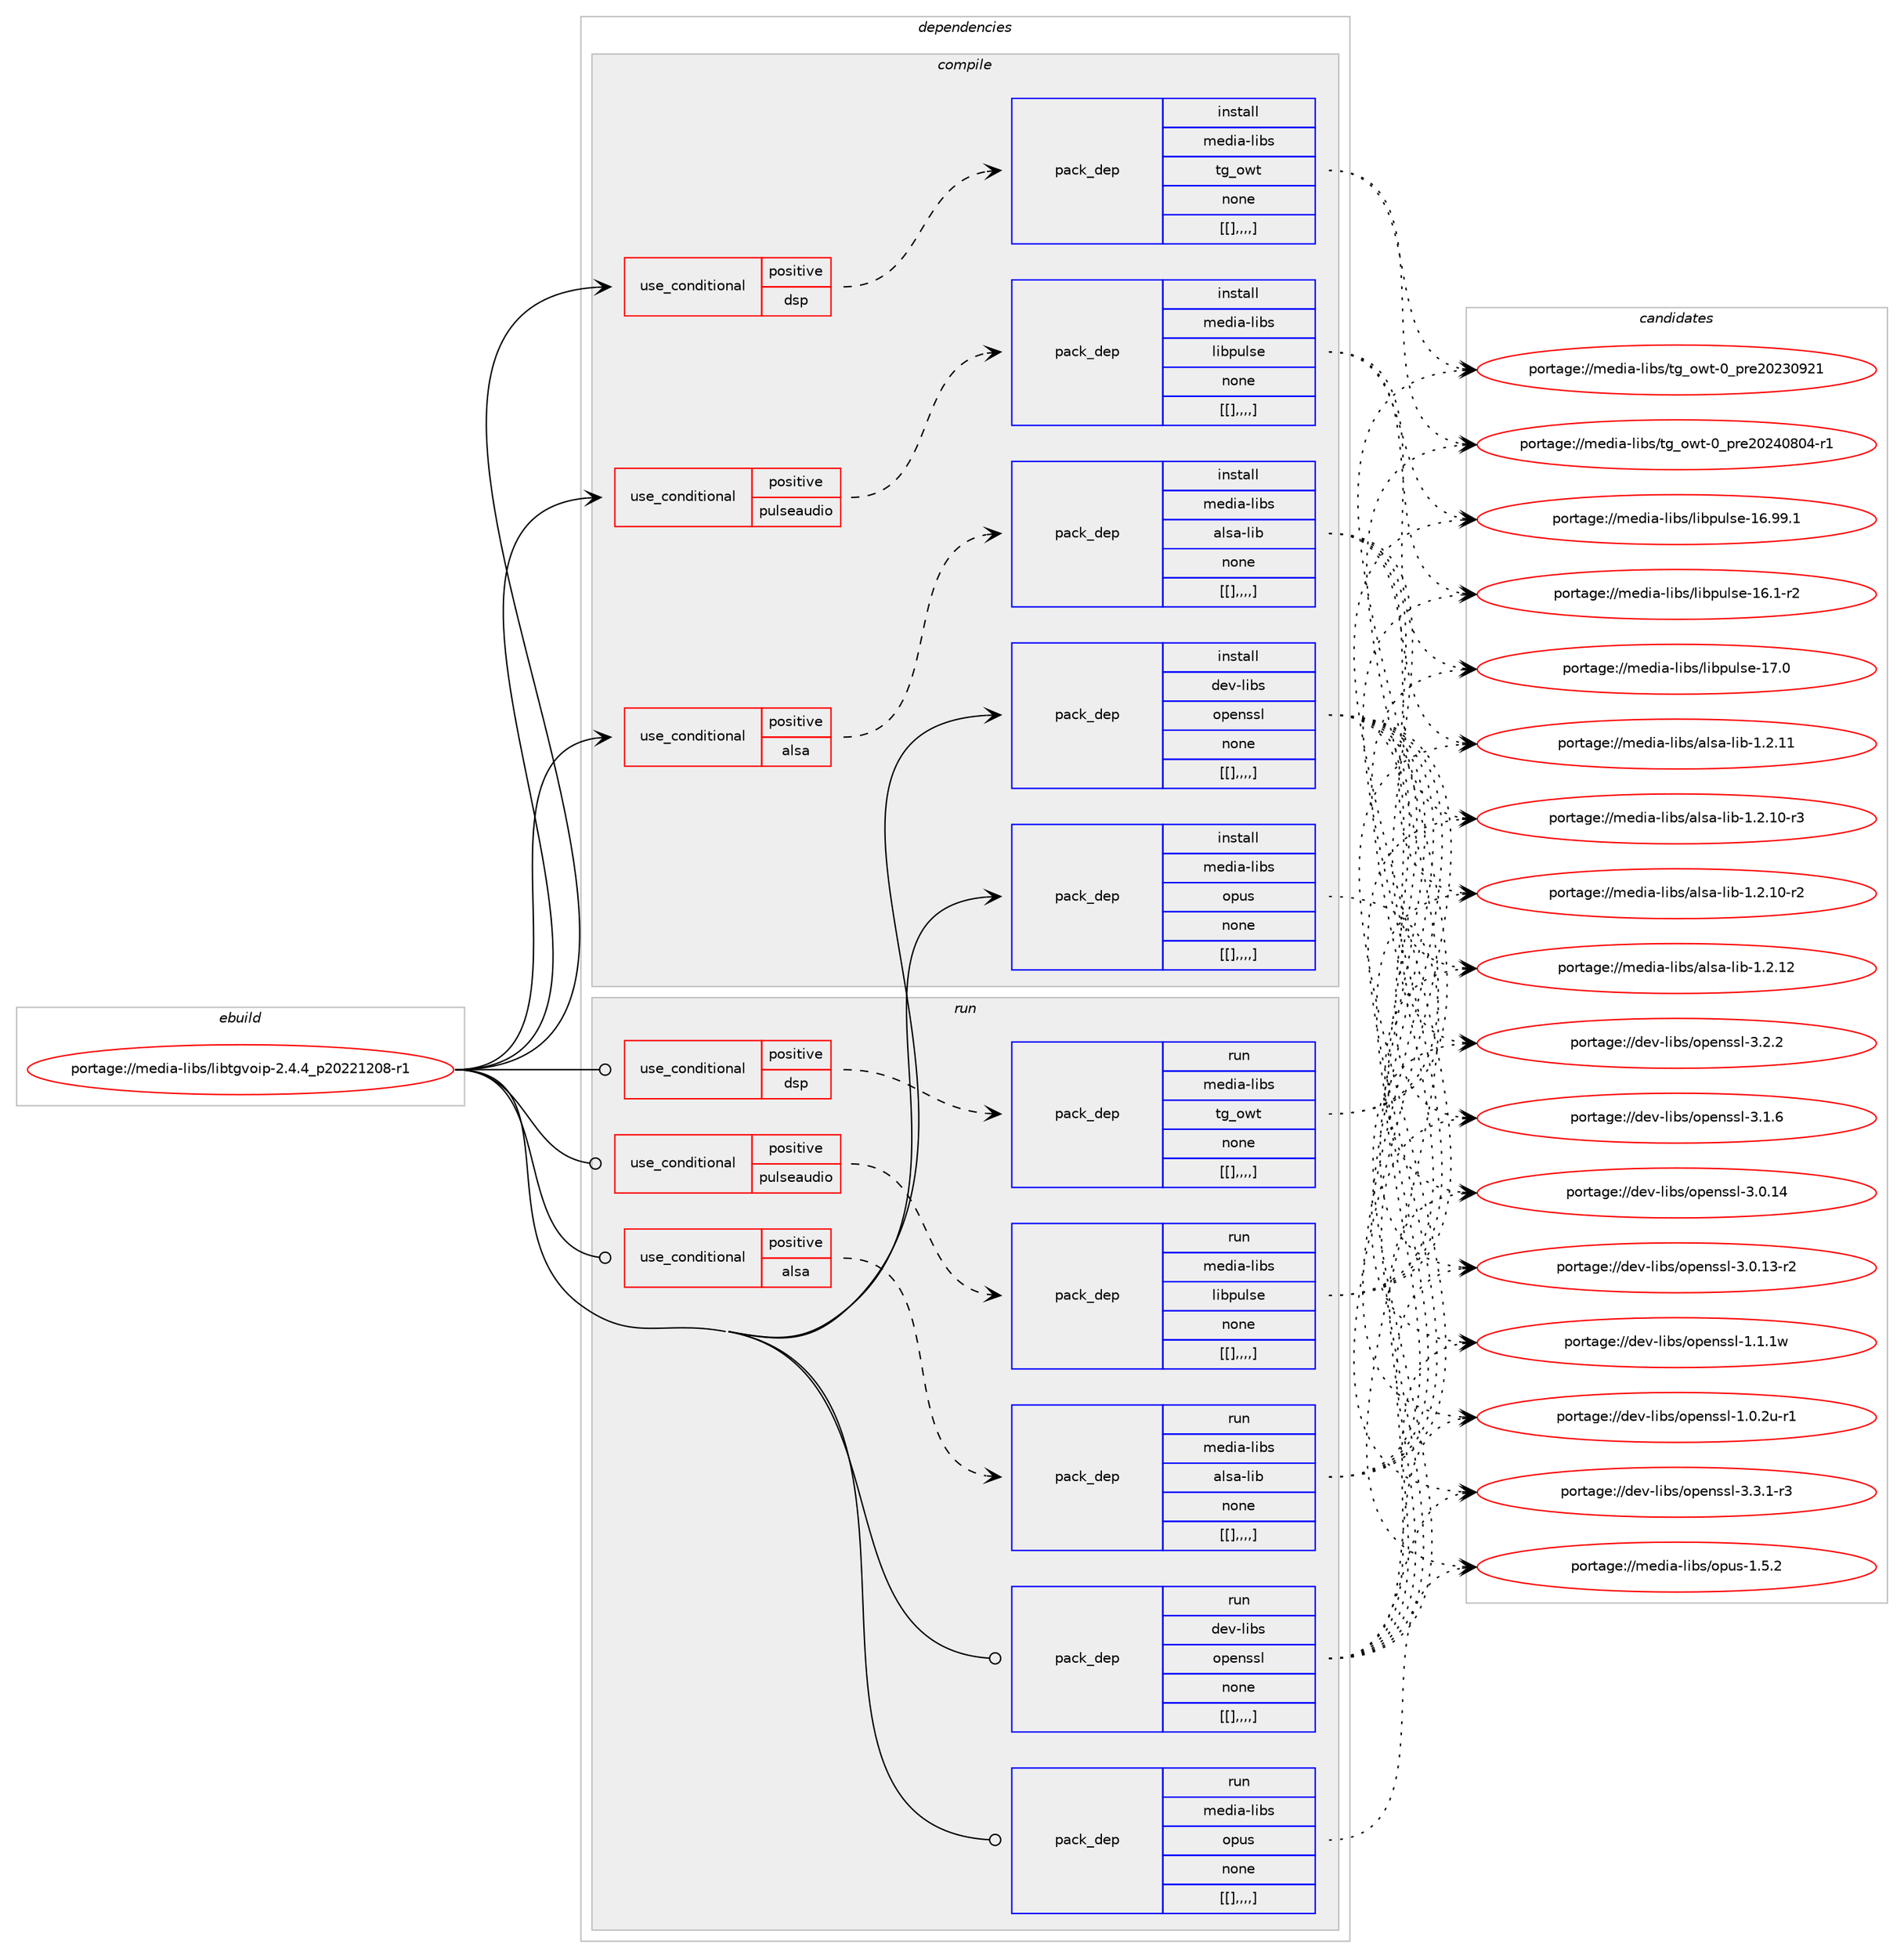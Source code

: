 digraph prolog {

# *************
# Graph options
# *************

newrank=true;
concentrate=true;
compound=true;
graph [rankdir=LR,fontname=Helvetica,fontsize=10,ranksep=1.5];#, ranksep=2.5, nodesep=0.2];
edge  [arrowhead=vee];
node  [fontname=Helvetica,fontsize=10];

# **********
# The ebuild
# **********

subgraph cluster_leftcol {
color=gray;
label=<<i>ebuild</i>>;
id [label="portage://media-libs/libtgvoip-2.4.4_p20221208-r1", color=red, width=4, href="../media-libs/libtgvoip-2.4.4_p20221208-r1.svg"];
}

# ****************
# The dependencies
# ****************

subgraph cluster_midcol {
color=gray;
label=<<i>dependencies</i>>;
subgraph cluster_compile {
fillcolor="#eeeeee";
style=filled;
label=<<i>compile</i>>;
subgraph cond79546 {
dependency317164 [label=<<TABLE BORDER="0" CELLBORDER="1" CELLSPACING="0" CELLPADDING="4"><TR><TD ROWSPAN="3" CELLPADDING="10">use_conditional</TD></TR><TR><TD>positive</TD></TR><TR><TD>alsa</TD></TR></TABLE>>, shape=none, color=red];
subgraph pack235083 {
dependency317165 [label=<<TABLE BORDER="0" CELLBORDER="1" CELLSPACING="0" CELLPADDING="4" WIDTH="220"><TR><TD ROWSPAN="6" CELLPADDING="30">pack_dep</TD></TR><TR><TD WIDTH="110">install</TD></TR><TR><TD>media-libs</TD></TR><TR><TD>alsa-lib</TD></TR><TR><TD>none</TD></TR><TR><TD>[[],,,,]</TD></TR></TABLE>>, shape=none, color=blue];
}
dependency317164:e -> dependency317165:w [weight=20,style="dashed",arrowhead="vee"];
}
id:e -> dependency317164:w [weight=20,style="solid",arrowhead="vee"];
subgraph cond79547 {
dependency317166 [label=<<TABLE BORDER="0" CELLBORDER="1" CELLSPACING="0" CELLPADDING="4"><TR><TD ROWSPAN="3" CELLPADDING="10">use_conditional</TD></TR><TR><TD>positive</TD></TR><TR><TD>dsp</TD></TR></TABLE>>, shape=none, color=red];
subgraph pack235084 {
dependency317167 [label=<<TABLE BORDER="0" CELLBORDER="1" CELLSPACING="0" CELLPADDING="4" WIDTH="220"><TR><TD ROWSPAN="6" CELLPADDING="30">pack_dep</TD></TR><TR><TD WIDTH="110">install</TD></TR><TR><TD>media-libs</TD></TR><TR><TD>tg_owt</TD></TR><TR><TD>none</TD></TR><TR><TD>[[],,,,]</TD></TR></TABLE>>, shape=none, color=blue];
}
dependency317166:e -> dependency317167:w [weight=20,style="dashed",arrowhead="vee"];
}
id:e -> dependency317166:w [weight=20,style="solid",arrowhead="vee"];
subgraph cond79548 {
dependency317168 [label=<<TABLE BORDER="0" CELLBORDER="1" CELLSPACING="0" CELLPADDING="4"><TR><TD ROWSPAN="3" CELLPADDING="10">use_conditional</TD></TR><TR><TD>positive</TD></TR><TR><TD>pulseaudio</TD></TR></TABLE>>, shape=none, color=red];
subgraph pack235085 {
dependency317169 [label=<<TABLE BORDER="0" CELLBORDER="1" CELLSPACING="0" CELLPADDING="4" WIDTH="220"><TR><TD ROWSPAN="6" CELLPADDING="30">pack_dep</TD></TR><TR><TD WIDTH="110">install</TD></TR><TR><TD>media-libs</TD></TR><TR><TD>libpulse</TD></TR><TR><TD>none</TD></TR><TR><TD>[[],,,,]</TD></TR></TABLE>>, shape=none, color=blue];
}
dependency317168:e -> dependency317169:w [weight=20,style="dashed",arrowhead="vee"];
}
id:e -> dependency317168:w [weight=20,style="solid",arrowhead="vee"];
subgraph pack235086 {
dependency317170 [label=<<TABLE BORDER="0" CELLBORDER="1" CELLSPACING="0" CELLPADDING="4" WIDTH="220"><TR><TD ROWSPAN="6" CELLPADDING="30">pack_dep</TD></TR><TR><TD WIDTH="110">install</TD></TR><TR><TD>dev-libs</TD></TR><TR><TD>openssl</TD></TR><TR><TD>none</TD></TR><TR><TD>[[],,,,]</TD></TR></TABLE>>, shape=none, color=blue];
}
id:e -> dependency317170:w [weight=20,style="solid",arrowhead="vee"];
subgraph pack235087 {
dependency317171 [label=<<TABLE BORDER="0" CELLBORDER="1" CELLSPACING="0" CELLPADDING="4" WIDTH="220"><TR><TD ROWSPAN="6" CELLPADDING="30">pack_dep</TD></TR><TR><TD WIDTH="110">install</TD></TR><TR><TD>media-libs</TD></TR><TR><TD>opus</TD></TR><TR><TD>none</TD></TR><TR><TD>[[],,,,]</TD></TR></TABLE>>, shape=none, color=blue];
}
id:e -> dependency317171:w [weight=20,style="solid",arrowhead="vee"];
}
subgraph cluster_compileandrun {
fillcolor="#eeeeee";
style=filled;
label=<<i>compile and run</i>>;
}
subgraph cluster_run {
fillcolor="#eeeeee";
style=filled;
label=<<i>run</i>>;
subgraph cond79549 {
dependency317172 [label=<<TABLE BORDER="0" CELLBORDER="1" CELLSPACING="0" CELLPADDING="4"><TR><TD ROWSPAN="3" CELLPADDING="10">use_conditional</TD></TR><TR><TD>positive</TD></TR><TR><TD>alsa</TD></TR></TABLE>>, shape=none, color=red];
subgraph pack235088 {
dependency317173 [label=<<TABLE BORDER="0" CELLBORDER="1" CELLSPACING="0" CELLPADDING="4" WIDTH="220"><TR><TD ROWSPAN="6" CELLPADDING="30">pack_dep</TD></TR><TR><TD WIDTH="110">run</TD></TR><TR><TD>media-libs</TD></TR><TR><TD>alsa-lib</TD></TR><TR><TD>none</TD></TR><TR><TD>[[],,,,]</TD></TR></TABLE>>, shape=none, color=blue];
}
dependency317172:e -> dependency317173:w [weight=20,style="dashed",arrowhead="vee"];
}
id:e -> dependency317172:w [weight=20,style="solid",arrowhead="odot"];
subgraph cond79550 {
dependency317174 [label=<<TABLE BORDER="0" CELLBORDER="1" CELLSPACING="0" CELLPADDING="4"><TR><TD ROWSPAN="3" CELLPADDING="10">use_conditional</TD></TR><TR><TD>positive</TD></TR><TR><TD>dsp</TD></TR></TABLE>>, shape=none, color=red];
subgraph pack235089 {
dependency317175 [label=<<TABLE BORDER="0" CELLBORDER="1" CELLSPACING="0" CELLPADDING="4" WIDTH="220"><TR><TD ROWSPAN="6" CELLPADDING="30">pack_dep</TD></TR><TR><TD WIDTH="110">run</TD></TR><TR><TD>media-libs</TD></TR><TR><TD>tg_owt</TD></TR><TR><TD>none</TD></TR><TR><TD>[[],,,,]</TD></TR></TABLE>>, shape=none, color=blue];
}
dependency317174:e -> dependency317175:w [weight=20,style="dashed",arrowhead="vee"];
}
id:e -> dependency317174:w [weight=20,style="solid",arrowhead="odot"];
subgraph cond79551 {
dependency317176 [label=<<TABLE BORDER="0" CELLBORDER="1" CELLSPACING="0" CELLPADDING="4"><TR><TD ROWSPAN="3" CELLPADDING="10">use_conditional</TD></TR><TR><TD>positive</TD></TR><TR><TD>pulseaudio</TD></TR></TABLE>>, shape=none, color=red];
subgraph pack235090 {
dependency317177 [label=<<TABLE BORDER="0" CELLBORDER="1" CELLSPACING="0" CELLPADDING="4" WIDTH="220"><TR><TD ROWSPAN="6" CELLPADDING="30">pack_dep</TD></TR><TR><TD WIDTH="110">run</TD></TR><TR><TD>media-libs</TD></TR><TR><TD>libpulse</TD></TR><TR><TD>none</TD></TR><TR><TD>[[],,,,]</TD></TR></TABLE>>, shape=none, color=blue];
}
dependency317176:e -> dependency317177:w [weight=20,style="dashed",arrowhead="vee"];
}
id:e -> dependency317176:w [weight=20,style="solid",arrowhead="odot"];
subgraph pack235091 {
dependency317178 [label=<<TABLE BORDER="0" CELLBORDER="1" CELLSPACING="0" CELLPADDING="4" WIDTH="220"><TR><TD ROWSPAN="6" CELLPADDING="30">pack_dep</TD></TR><TR><TD WIDTH="110">run</TD></TR><TR><TD>dev-libs</TD></TR><TR><TD>openssl</TD></TR><TR><TD>none</TD></TR><TR><TD>[[],,,,]</TD></TR></TABLE>>, shape=none, color=blue];
}
id:e -> dependency317178:w [weight=20,style="solid",arrowhead="odot"];
subgraph pack235092 {
dependency317179 [label=<<TABLE BORDER="0" CELLBORDER="1" CELLSPACING="0" CELLPADDING="4" WIDTH="220"><TR><TD ROWSPAN="6" CELLPADDING="30">pack_dep</TD></TR><TR><TD WIDTH="110">run</TD></TR><TR><TD>media-libs</TD></TR><TR><TD>opus</TD></TR><TR><TD>none</TD></TR><TR><TD>[[],,,,]</TD></TR></TABLE>>, shape=none, color=blue];
}
id:e -> dependency317179:w [weight=20,style="solid",arrowhead="odot"];
}
}

# **************
# The candidates
# **************

subgraph cluster_choices {
rank=same;
color=gray;
label=<<i>candidates</i>>;

subgraph choice235083 {
color=black;
nodesep=1;
choice109101100105974510810598115479710811597451081059845494650464950 [label="portage://media-libs/alsa-lib-1.2.12", color=red, width=4,href="../media-libs/alsa-lib-1.2.12.svg"];
choice109101100105974510810598115479710811597451081059845494650464949 [label="portage://media-libs/alsa-lib-1.2.11", color=red, width=4,href="../media-libs/alsa-lib-1.2.11.svg"];
choice1091011001059745108105981154797108115974510810598454946504649484511451 [label="portage://media-libs/alsa-lib-1.2.10-r3", color=red, width=4,href="../media-libs/alsa-lib-1.2.10-r3.svg"];
choice1091011001059745108105981154797108115974510810598454946504649484511450 [label="portage://media-libs/alsa-lib-1.2.10-r2", color=red, width=4,href="../media-libs/alsa-lib-1.2.10-r2.svg"];
dependency317165:e -> choice109101100105974510810598115479710811597451081059845494650464950:w [style=dotted,weight="100"];
dependency317165:e -> choice109101100105974510810598115479710811597451081059845494650464949:w [style=dotted,weight="100"];
dependency317165:e -> choice1091011001059745108105981154797108115974510810598454946504649484511451:w [style=dotted,weight="100"];
dependency317165:e -> choice1091011001059745108105981154797108115974510810598454946504649484511450:w [style=dotted,weight="100"];
}
subgraph choice235084 {
color=black;
nodesep=1;
choice109101100105974510810598115471161039511111911645489511211410150485052485648524511449 [label="portage://media-libs/tg_owt-0_pre20240804-r1", color=red, width=4,href="../media-libs/tg_owt-0_pre20240804-r1.svg"];
choice10910110010597451081059811547116103951111191164548951121141015048505148575049 [label="portage://media-libs/tg_owt-0_pre20230921", color=red, width=4,href="../media-libs/tg_owt-0_pre20230921.svg"];
dependency317167:e -> choice109101100105974510810598115471161039511111911645489511211410150485052485648524511449:w [style=dotted,weight="100"];
dependency317167:e -> choice10910110010597451081059811547116103951111191164548951121141015048505148575049:w [style=dotted,weight="100"];
}
subgraph choice235085 {
color=black;
nodesep=1;
choice10910110010597451081059811547108105981121171081151014549554648 [label="portage://media-libs/libpulse-17.0", color=red, width=4,href="../media-libs/libpulse-17.0.svg"];
choice10910110010597451081059811547108105981121171081151014549544657574649 [label="portage://media-libs/libpulse-16.99.1", color=red, width=4,href="../media-libs/libpulse-16.99.1.svg"];
choice109101100105974510810598115471081059811211710811510145495446494511450 [label="portage://media-libs/libpulse-16.1-r2", color=red, width=4,href="../media-libs/libpulse-16.1-r2.svg"];
dependency317169:e -> choice10910110010597451081059811547108105981121171081151014549554648:w [style=dotted,weight="100"];
dependency317169:e -> choice10910110010597451081059811547108105981121171081151014549544657574649:w [style=dotted,weight="100"];
dependency317169:e -> choice109101100105974510810598115471081059811211710811510145495446494511450:w [style=dotted,weight="100"];
}
subgraph choice235086 {
color=black;
nodesep=1;
choice1001011184510810598115471111121011101151151084551465146494511451 [label="portage://dev-libs/openssl-3.3.1-r3", color=red, width=4,href="../dev-libs/openssl-3.3.1-r3.svg"];
choice100101118451081059811547111112101110115115108455146504650 [label="portage://dev-libs/openssl-3.2.2", color=red, width=4,href="../dev-libs/openssl-3.2.2.svg"];
choice100101118451081059811547111112101110115115108455146494654 [label="portage://dev-libs/openssl-3.1.6", color=red, width=4,href="../dev-libs/openssl-3.1.6.svg"];
choice10010111845108105981154711111210111011511510845514648464952 [label="portage://dev-libs/openssl-3.0.14", color=red, width=4,href="../dev-libs/openssl-3.0.14.svg"];
choice100101118451081059811547111112101110115115108455146484649514511450 [label="portage://dev-libs/openssl-3.0.13-r2", color=red, width=4,href="../dev-libs/openssl-3.0.13-r2.svg"];
choice100101118451081059811547111112101110115115108454946494649119 [label="portage://dev-libs/openssl-1.1.1w", color=red, width=4,href="../dev-libs/openssl-1.1.1w.svg"];
choice1001011184510810598115471111121011101151151084549464846501174511449 [label="portage://dev-libs/openssl-1.0.2u-r1", color=red, width=4,href="../dev-libs/openssl-1.0.2u-r1.svg"];
dependency317170:e -> choice1001011184510810598115471111121011101151151084551465146494511451:w [style=dotted,weight="100"];
dependency317170:e -> choice100101118451081059811547111112101110115115108455146504650:w [style=dotted,weight="100"];
dependency317170:e -> choice100101118451081059811547111112101110115115108455146494654:w [style=dotted,weight="100"];
dependency317170:e -> choice10010111845108105981154711111210111011511510845514648464952:w [style=dotted,weight="100"];
dependency317170:e -> choice100101118451081059811547111112101110115115108455146484649514511450:w [style=dotted,weight="100"];
dependency317170:e -> choice100101118451081059811547111112101110115115108454946494649119:w [style=dotted,weight="100"];
dependency317170:e -> choice1001011184510810598115471111121011101151151084549464846501174511449:w [style=dotted,weight="100"];
}
subgraph choice235087 {
color=black;
nodesep=1;
choice10910110010597451081059811547111112117115454946534650 [label="portage://media-libs/opus-1.5.2", color=red, width=4,href="../media-libs/opus-1.5.2.svg"];
dependency317171:e -> choice10910110010597451081059811547111112117115454946534650:w [style=dotted,weight="100"];
}
subgraph choice235088 {
color=black;
nodesep=1;
choice109101100105974510810598115479710811597451081059845494650464950 [label="portage://media-libs/alsa-lib-1.2.12", color=red, width=4,href="../media-libs/alsa-lib-1.2.12.svg"];
choice109101100105974510810598115479710811597451081059845494650464949 [label="portage://media-libs/alsa-lib-1.2.11", color=red, width=4,href="../media-libs/alsa-lib-1.2.11.svg"];
choice1091011001059745108105981154797108115974510810598454946504649484511451 [label="portage://media-libs/alsa-lib-1.2.10-r3", color=red, width=4,href="../media-libs/alsa-lib-1.2.10-r3.svg"];
choice1091011001059745108105981154797108115974510810598454946504649484511450 [label="portage://media-libs/alsa-lib-1.2.10-r2", color=red, width=4,href="../media-libs/alsa-lib-1.2.10-r2.svg"];
dependency317173:e -> choice109101100105974510810598115479710811597451081059845494650464950:w [style=dotted,weight="100"];
dependency317173:e -> choice109101100105974510810598115479710811597451081059845494650464949:w [style=dotted,weight="100"];
dependency317173:e -> choice1091011001059745108105981154797108115974510810598454946504649484511451:w [style=dotted,weight="100"];
dependency317173:e -> choice1091011001059745108105981154797108115974510810598454946504649484511450:w [style=dotted,weight="100"];
}
subgraph choice235089 {
color=black;
nodesep=1;
choice109101100105974510810598115471161039511111911645489511211410150485052485648524511449 [label="portage://media-libs/tg_owt-0_pre20240804-r1", color=red, width=4,href="../media-libs/tg_owt-0_pre20240804-r1.svg"];
choice10910110010597451081059811547116103951111191164548951121141015048505148575049 [label="portage://media-libs/tg_owt-0_pre20230921", color=red, width=4,href="../media-libs/tg_owt-0_pre20230921.svg"];
dependency317175:e -> choice109101100105974510810598115471161039511111911645489511211410150485052485648524511449:w [style=dotted,weight="100"];
dependency317175:e -> choice10910110010597451081059811547116103951111191164548951121141015048505148575049:w [style=dotted,weight="100"];
}
subgraph choice235090 {
color=black;
nodesep=1;
choice10910110010597451081059811547108105981121171081151014549554648 [label="portage://media-libs/libpulse-17.0", color=red, width=4,href="../media-libs/libpulse-17.0.svg"];
choice10910110010597451081059811547108105981121171081151014549544657574649 [label="portage://media-libs/libpulse-16.99.1", color=red, width=4,href="../media-libs/libpulse-16.99.1.svg"];
choice109101100105974510810598115471081059811211710811510145495446494511450 [label="portage://media-libs/libpulse-16.1-r2", color=red, width=4,href="../media-libs/libpulse-16.1-r2.svg"];
dependency317177:e -> choice10910110010597451081059811547108105981121171081151014549554648:w [style=dotted,weight="100"];
dependency317177:e -> choice10910110010597451081059811547108105981121171081151014549544657574649:w [style=dotted,weight="100"];
dependency317177:e -> choice109101100105974510810598115471081059811211710811510145495446494511450:w [style=dotted,weight="100"];
}
subgraph choice235091 {
color=black;
nodesep=1;
choice1001011184510810598115471111121011101151151084551465146494511451 [label="portage://dev-libs/openssl-3.3.1-r3", color=red, width=4,href="../dev-libs/openssl-3.3.1-r3.svg"];
choice100101118451081059811547111112101110115115108455146504650 [label="portage://dev-libs/openssl-3.2.2", color=red, width=4,href="../dev-libs/openssl-3.2.2.svg"];
choice100101118451081059811547111112101110115115108455146494654 [label="portage://dev-libs/openssl-3.1.6", color=red, width=4,href="../dev-libs/openssl-3.1.6.svg"];
choice10010111845108105981154711111210111011511510845514648464952 [label="portage://dev-libs/openssl-3.0.14", color=red, width=4,href="../dev-libs/openssl-3.0.14.svg"];
choice100101118451081059811547111112101110115115108455146484649514511450 [label="portage://dev-libs/openssl-3.0.13-r2", color=red, width=4,href="../dev-libs/openssl-3.0.13-r2.svg"];
choice100101118451081059811547111112101110115115108454946494649119 [label="portage://dev-libs/openssl-1.1.1w", color=red, width=4,href="../dev-libs/openssl-1.1.1w.svg"];
choice1001011184510810598115471111121011101151151084549464846501174511449 [label="portage://dev-libs/openssl-1.0.2u-r1", color=red, width=4,href="../dev-libs/openssl-1.0.2u-r1.svg"];
dependency317178:e -> choice1001011184510810598115471111121011101151151084551465146494511451:w [style=dotted,weight="100"];
dependency317178:e -> choice100101118451081059811547111112101110115115108455146504650:w [style=dotted,weight="100"];
dependency317178:e -> choice100101118451081059811547111112101110115115108455146494654:w [style=dotted,weight="100"];
dependency317178:e -> choice10010111845108105981154711111210111011511510845514648464952:w [style=dotted,weight="100"];
dependency317178:e -> choice100101118451081059811547111112101110115115108455146484649514511450:w [style=dotted,weight="100"];
dependency317178:e -> choice100101118451081059811547111112101110115115108454946494649119:w [style=dotted,weight="100"];
dependency317178:e -> choice1001011184510810598115471111121011101151151084549464846501174511449:w [style=dotted,weight="100"];
}
subgraph choice235092 {
color=black;
nodesep=1;
choice10910110010597451081059811547111112117115454946534650 [label="portage://media-libs/opus-1.5.2", color=red, width=4,href="../media-libs/opus-1.5.2.svg"];
dependency317179:e -> choice10910110010597451081059811547111112117115454946534650:w [style=dotted,weight="100"];
}
}

}

